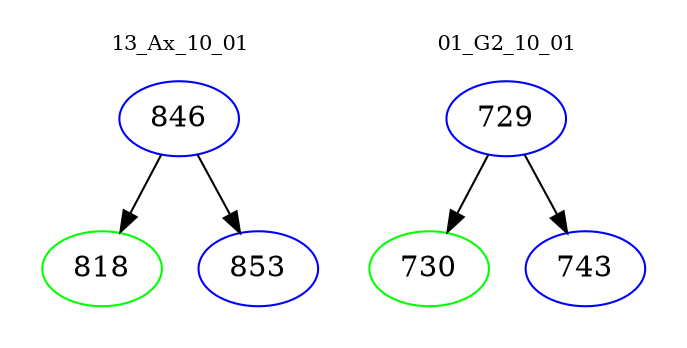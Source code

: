 digraph{
subgraph cluster_0 {
color = white
label = "13_Ax_10_01";
fontsize=10;
T0_846 [label="846", color="blue"]
T0_846 -> T0_818 [color="black"]
T0_818 [label="818", color="green"]
T0_846 -> T0_853 [color="black"]
T0_853 [label="853", color="blue"]
}
subgraph cluster_1 {
color = white
label = "01_G2_10_01";
fontsize=10;
T1_729 [label="729", color="blue"]
T1_729 -> T1_730 [color="black"]
T1_730 [label="730", color="green"]
T1_729 -> T1_743 [color="black"]
T1_743 [label="743", color="blue"]
}
}
